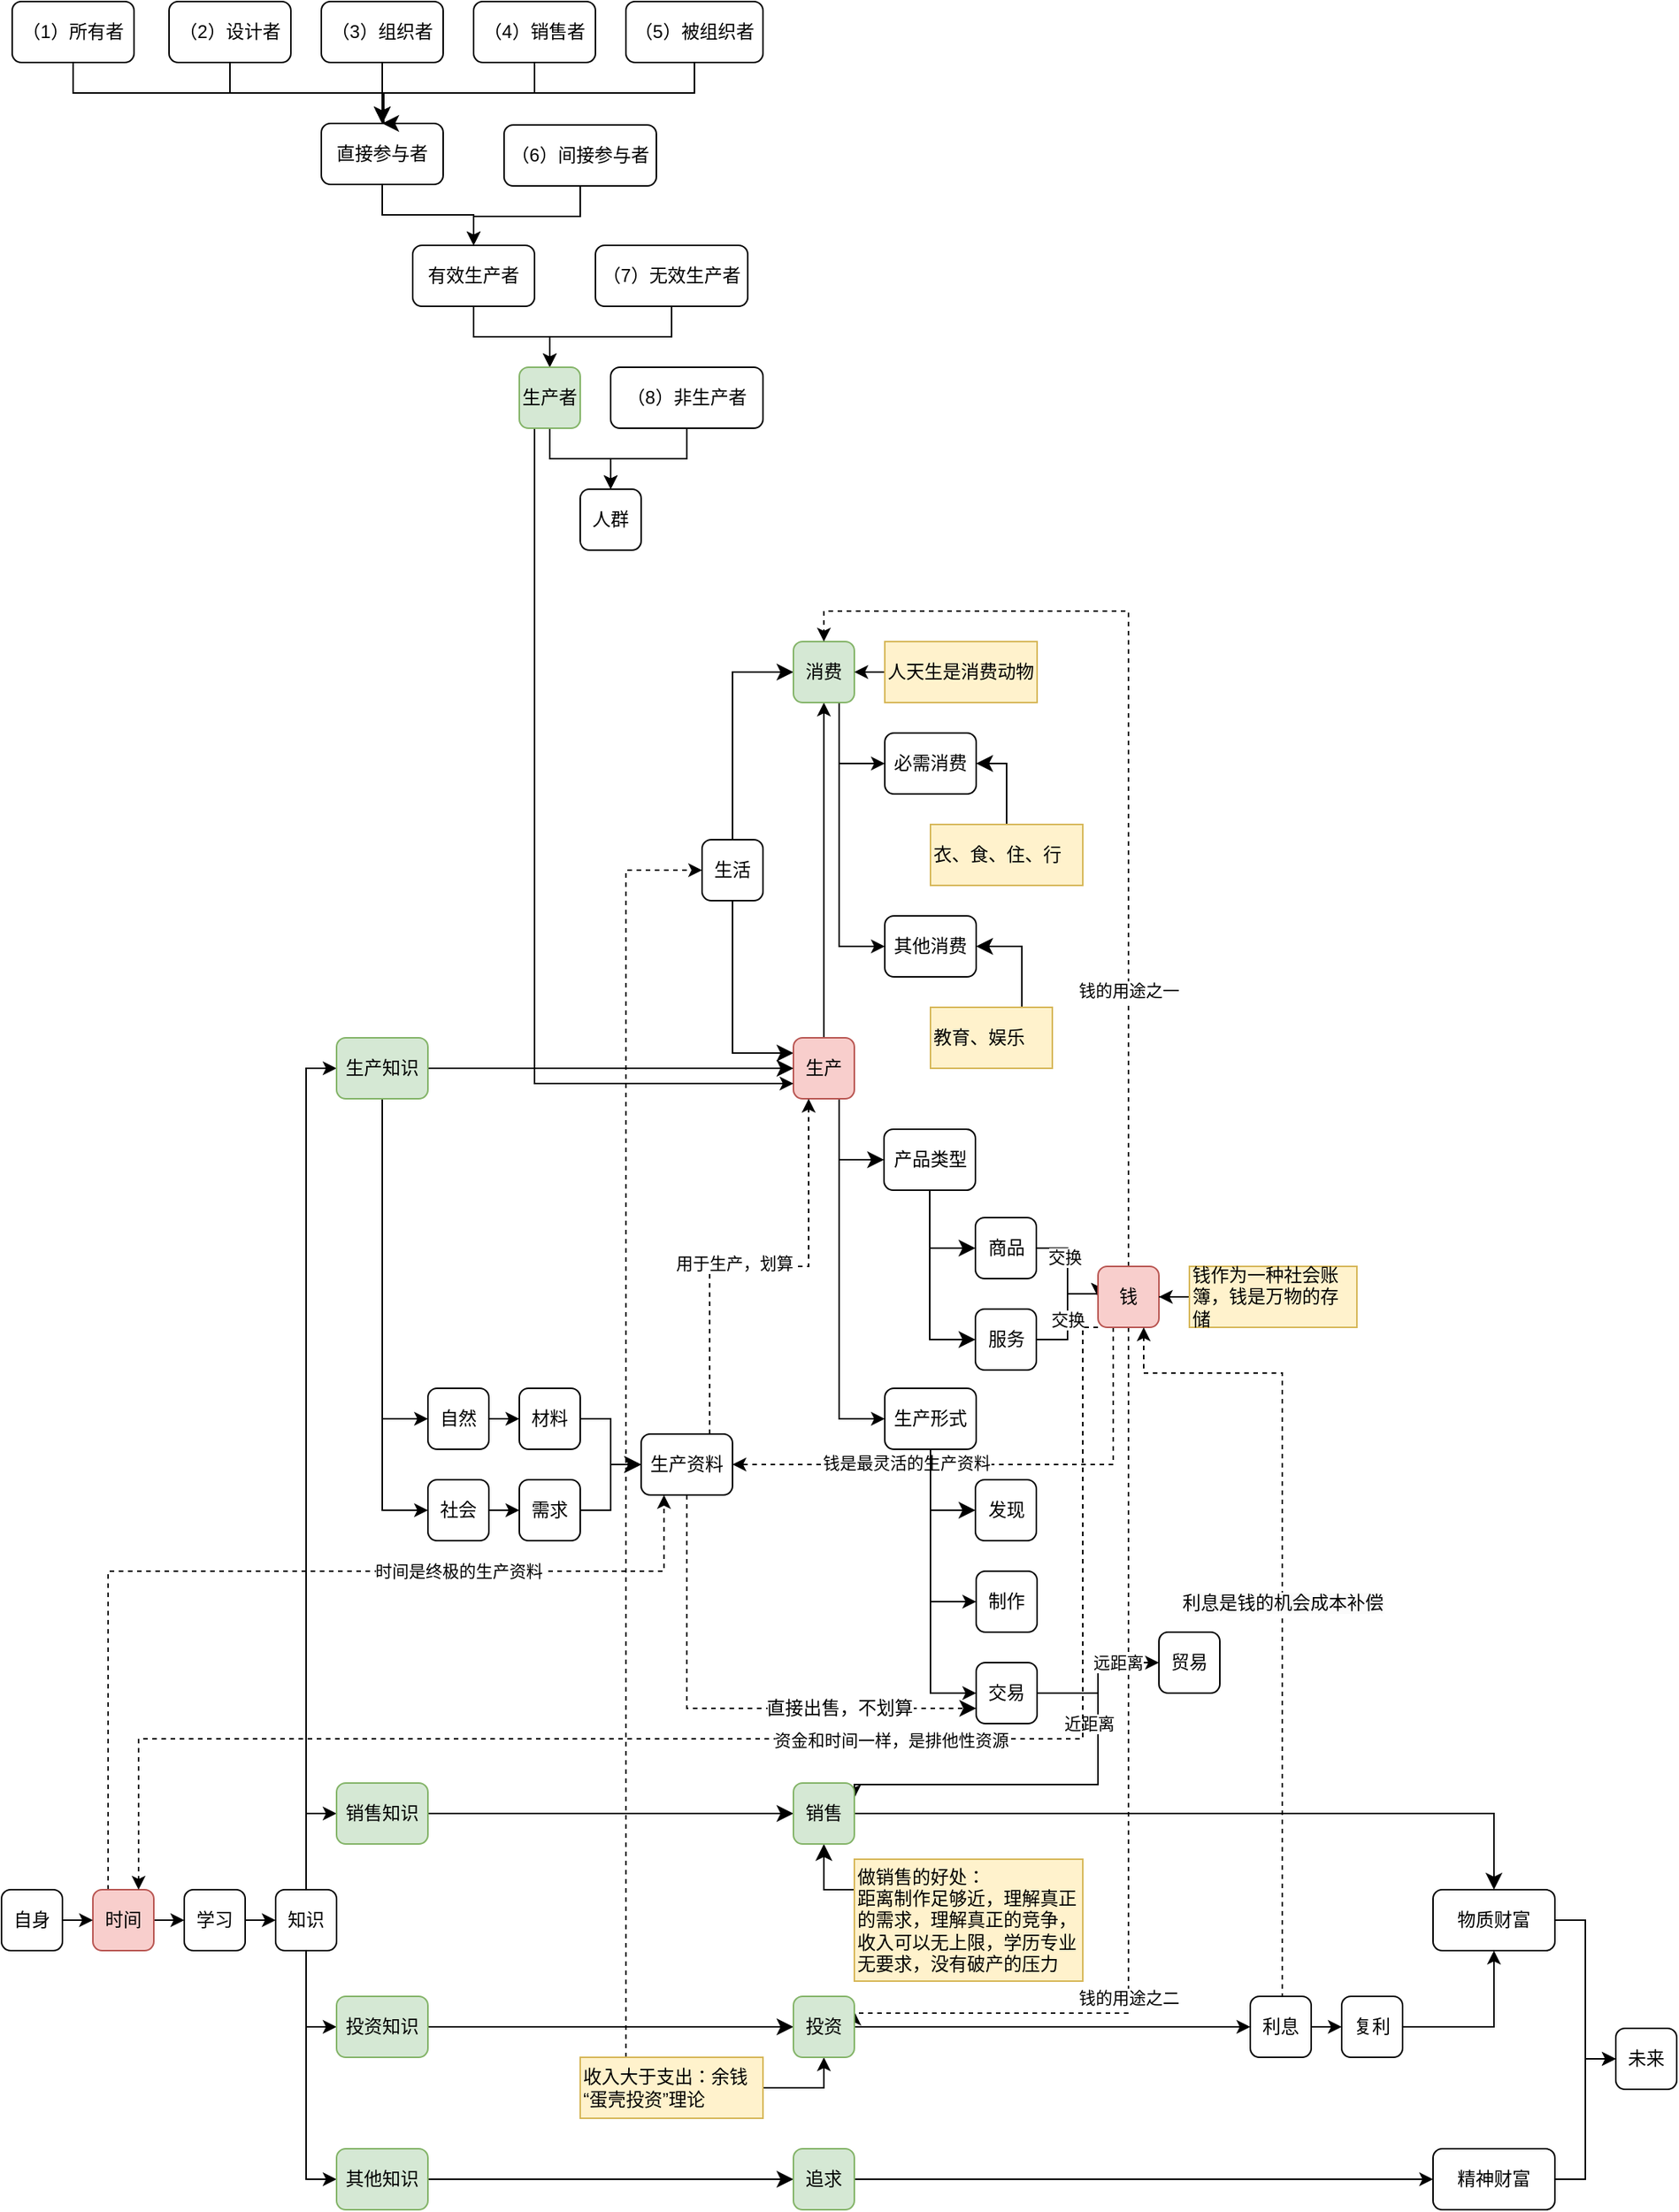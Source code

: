 <mxfile version="26.0.16">
  <diagram name="第 1 页" id="UYUwiCnkENyaOBLrZns0">
    <mxGraphModel dx="1877" dy="522" grid="1" gridSize="10" guides="1" tooltips="1" connect="1" arrows="1" fold="1" page="1" pageScale="1" pageWidth="827" pageHeight="1169" math="0" shadow="0">
      <root>
        <mxCell id="0" />
        <mxCell id="1" parent="0" />
        <mxCell id="PpHxgLbTUv7OijSuqruk-42" style="edgeStyle=orthogonalEdgeStyle;shape=connector;rounded=0;orthogonalLoop=1;jettySize=auto;html=1;exitX=0.5;exitY=1;exitDx=0;exitDy=0;entryX=0;entryY=0.25;entryDx=0;entryDy=0;strokeColor=default;align=center;verticalAlign=middle;fontFamily=Helvetica;fontSize=12;fontColor=default;labelBackgroundColor=default;startSize=8;endArrow=classic;endSize=8;" parent="1" source="H-W_XZ9JoSp4LIZaos0a-1" target="H-W_XZ9JoSp4LIZaos0a-2" edge="1">
          <mxGeometry relative="1" as="geometry">
            <Array as="points">
              <mxPoint y="700" />
            </Array>
          </mxGeometry>
        </mxCell>
        <mxCell id="PpHxgLbTUv7OijSuqruk-43" style="edgeStyle=orthogonalEdgeStyle;shape=connector;rounded=0;orthogonalLoop=1;jettySize=auto;html=1;exitX=0.5;exitY=0;exitDx=0;exitDy=0;entryX=0;entryY=0.5;entryDx=0;entryDy=0;strokeColor=default;align=center;verticalAlign=middle;fontFamily=Helvetica;fontSize=12;fontColor=default;labelBackgroundColor=default;startSize=8;endArrow=classic;endSize=8;" parent="1" source="H-W_XZ9JoSp4LIZaos0a-1" target="H-W_XZ9JoSp4LIZaos0a-3" edge="1">
          <mxGeometry relative="1" as="geometry" />
        </mxCell>
        <mxCell id="H-W_XZ9JoSp4LIZaos0a-1" value="生活" style="rounded=1;whiteSpace=wrap;html=1;" parent="1" vertex="1">
          <mxGeometry x="-20" y="560" width="40" height="40" as="geometry" />
        </mxCell>
        <mxCell id="H-W_XZ9JoSp4LIZaos0a-38" style="edgeStyle=orthogonalEdgeStyle;rounded=0;orthogonalLoop=1;jettySize=auto;html=1;exitX=0.5;exitY=0;exitDx=0;exitDy=0;entryX=0.5;entryY=1;entryDx=0;entryDy=0;" parent="1" source="H-W_XZ9JoSp4LIZaos0a-2" target="H-W_XZ9JoSp4LIZaos0a-3" edge="1">
          <mxGeometry relative="1" as="geometry" />
        </mxCell>
        <mxCell id="H-W_XZ9JoSp4LIZaos0a-167" style="edgeStyle=orthogonalEdgeStyle;rounded=0;orthogonalLoop=1;jettySize=auto;html=1;exitX=0.75;exitY=1;exitDx=0;exitDy=0;entryX=0;entryY=0.5;entryDx=0;entryDy=0;" parent="1" source="H-W_XZ9JoSp4LIZaos0a-2" target="H-W_XZ9JoSp4LIZaos0a-114" edge="1">
          <mxGeometry relative="1" as="geometry">
            <Array as="points">
              <mxPoint x="70" y="940" />
            </Array>
          </mxGeometry>
        </mxCell>
        <mxCell id="PpHxgLbTUv7OijSuqruk-34" style="edgeStyle=orthogonalEdgeStyle;shape=connector;rounded=0;orthogonalLoop=1;jettySize=auto;html=1;exitX=0.75;exitY=1;exitDx=0;exitDy=0;entryX=0;entryY=0.5;entryDx=0;entryDy=0;strokeColor=default;align=center;verticalAlign=middle;fontFamily=Helvetica;fontSize=12;fontColor=default;labelBackgroundColor=default;startSize=8;endArrow=classic;endSize=8;" parent="1" source="H-W_XZ9JoSp4LIZaos0a-2" target="PpHxgLbTUv7OijSuqruk-33" edge="1">
          <mxGeometry relative="1" as="geometry" />
        </mxCell>
        <mxCell id="H-W_XZ9JoSp4LIZaos0a-2" value="生产" style="rounded=1;whiteSpace=wrap;html=1;fillColor=#f8cecc;strokeColor=#b85450;" parent="1" vertex="1">
          <mxGeometry x="40" y="690" width="40" height="40" as="geometry" />
        </mxCell>
        <mxCell id="H-W_XZ9JoSp4LIZaos0a-8" style="edgeStyle=orthogonalEdgeStyle;rounded=0;orthogonalLoop=1;jettySize=auto;html=1;exitX=0.75;exitY=1;exitDx=0;exitDy=0;entryX=0;entryY=0.5;entryDx=0;entryDy=0;" parent="1" source="H-W_XZ9JoSp4LIZaos0a-3" target="H-W_XZ9JoSp4LIZaos0a-6" edge="1">
          <mxGeometry relative="1" as="geometry">
            <Array as="points">
              <mxPoint x="70" y="510" />
            </Array>
          </mxGeometry>
        </mxCell>
        <mxCell id="H-W_XZ9JoSp4LIZaos0a-9" style="edgeStyle=orthogonalEdgeStyle;rounded=0;orthogonalLoop=1;jettySize=auto;html=1;exitX=0.75;exitY=1;exitDx=0;exitDy=0;entryX=0;entryY=0.5;entryDx=0;entryDy=0;" parent="1" source="H-W_XZ9JoSp4LIZaos0a-3" target="H-W_XZ9JoSp4LIZaos0a-7" edge="1">
          <mxGeometry relative="1" as="geometry" />
        </mxCell>
        <mxCell id="H-W_XZ9JoSp4LIZaos0a-3" value="消费" style="rounded=1;whiteSpace=wrap;html=1;fillColor=#d5e8d4;strokeColor=#82b366;" parent="1" vertex="1">
          <mxGeometry x="40" y="430" width="40" height="40" as="geometry" />
        </mxCell>
        <mxCell id="H-W_XZ9JoSp4LIZaos0a-6" value="必需消费" style="rounded=1;whiteSpace=wrap;html=1;" parent="1" vertex="1">
          <mxGeometry x="100" y="490" width="60" height="40" as="geometry" />
        </mxCell>
        <mxCell id="H-W_XZ9JoSp4LIZaos0a-7" value="其他消费" style="rounded=1;whiteSpace=wrap;html=1;" parent="1" vertex="1">
          <mxGeometry x="100" y="610" width="60" height="40" as="geometry" />
        </mxCell>
        <mxCell id="H-W_XZ9JoSp4LIZaos0a-28" style="edgeStyle=orthogonalEdgeStyle;rounded=0;orthogonalLoop=1;jettySize=auto;html=1;exitX=1;exitY=0.5;exitDx=0;exitDy=0;entryX=0;entryY=0.5;entryDx=0;entryDy=0;" parent="1" source="H-W_XZ9JoSp4LIZaos0a-23" target="H-W_XZ9JoSp4LIZaos0a-27" edge="1">
          <mxGeometry relative="1" as="geometry">
            <Array as="points">
              <mxPoint x="220" y="828" />
              <mxPoint x="220" y="858" />
              <mxPoint x="240" y="858" />
            </Array>
          </mxGeometry>
        </mxCell>
        <mxCell id="H-W_XZ9JoSp4LIZaos0a-30" value="交换" style="edgeLabel;html=1;align=center;verticalAlign=middle;resizable=0;points=[];" parent="H-W_XZ9JoSp4LIZaos0a-28" vertex="1" connectable="0">
          <mxGeometry x="-0.275" y="-2" relative="1" as="geometry">
            <mxPoint as="offset" />
          </mxGeometry>
        </mxCell>
        <mxCell id="H-W_XZ9JoSp4LIZaos0a-23" value="商品" style="rounded=1;whiteSpace=wrap;html=1;" parent="1" vertex="1">
          <mxGeometry x="159.5" y="808" width="40" height="40" as="geometry" />
        </mxCell>
        <mxCell id="H-W_XZ9JoSp4LIZaos0a-29" style="edgeStyle=orthogonalEdgeStyle;rounded=0;orthogonalLoop=1;jettySize=auto;html=1;exitX=1;exitY=0.5;exitDx=0;exitDy=0;entryX=0;entryY=0.5;entryDx=0;entryDy=0;" parent="1" source="H-W_XZ9JoSp4LIZaos0a-24" target="H-W_XZ9JoSp4LIZaos0a-27" edge="1">
          <mxGeometry relative="1" as="geometry">
            <Array as="points">
              <mxPoint x="220" y="888" />
              <mxPoint x="220" y="858" />
              <mxPoint x="240" y="858" />
            </Array>
          </mxGeometry>
        </mxCell>
        <mxCell id="H-W_XZ9JoSp4LIZaos0a-31" value="交换" style="edgeLabel;html=1;align=center;verticalAlign=middle;resizable=0;points=[];" parent="H-W_XZ9JoSp4LIZaos0a-29" vertex="1" connectable="0">
          <mxGeometry x="-0.075" relative="1" as="geometry">
            <mxPoint as="offset" />
          </mxGeometry>
        </mxCell>
        <mxCell id="H-W_XZ9JoSp4LIZaos0a-24" value="服务" style="rounded=1;whiteSpace=wrap;html=1;" parent="1" vertex="1">
          <mxGeometry x="159.5" y="868" width="40" height="40" as="geometry" />
        </mxCell>
        <mxCell id="H-W_XZ9JoSp4LIZaos0a-48" style="edgeStyle=orthogonalEdgeStyle;rounded=0;orthogonalLoop=1;jettySize=auto;html=1;exitX=0.5;exitY=1;exitDx=0;exitDy=0;entryX=1;entryY=0.25;entryDx=0;entryDy=0;dashed=1;" parent="1" source="H-W_XZ9JoSp4LIZaos0a-27" target="tZkWlGHvT71c4OO1YjoT-12" edge="1">
          <mxGeometry relative="1" as="geometry">
            <mxPoint x="379.5" y="858" as="targetPoint" />
            <Array as="points">
              <mxPoint x="260" y="1330" />
            </Array>
          </mxGeometry>
        </mxCell>
        <mxCell id="H-W_XZ9JoSp4LIZaos0a-204" value="钱的用途之二" style="edgeLabel;html=1;align=center;verticalAlign=middle;resizable=0;points=[];" parent="H-W_XZ9JoSp4LIZaos0a-48" vertex="1" connectable="0">
          <mxGeometry x="-0.111" y="-1" relative="1" as="geometry">
            <mxPoint x="1" y="159" as="offset" />
          </mxGeometry>
        </mxCell>
        <mxCell id="H-W_XZ9JoSp4LIZaos0a-178" style="edgeStyle=orthogonalEdgeStyle;rounded=0;orthogonalLoop=1;jettySize=auto;html=1;exitX=0.5;exitY=0;exitDx=0;exitDy=0;dashed=1;" parent="1" source="H-W_XZ9JoSp4LIZaos0a-27" edge="1">
          <mxGeometry relative="1" as="geometry">
            <Array as="points">
              <mxPoint x="260" y="410" />
              <mxPoint x="60" y="410" />
            </Array>
            <mxPoint x="60" y="430" as="targetPoint" />
          </mxGeometry>
        </mxCell>
        <mxCell id="H-W_XZ9JoSp4LIZaos0a-203" value="钱的用途之一" style="edgeLabel;html=1;align=center;verticalAlign=middle;resizable=0;points=[];" parent="H-W_XZ9JoSp4LIZaos0a-178" vertex="1" connectable="0">
          <mxGeometry x="0.054" y="-1" relative="1" as="geometry">
            <mxPoint x="-1" y="161" as="offset" />
          </mxGeometry>
        </mxCell>
        <mxCell id="H-W_XZ9JoSp4LIZaos0a-184" style="edgeStyle=orthogonalEdgeStyle;rounded=0;orthogonalLoop=1;jettySize=auto;html=1;exitX=0.25;exitY=1;exitDx=0;exitDy=0;entryX=1;entryY=0.5;entryDx=0;entryDy=0;dashed=1;" parent="1" source="H-W_XZ9JoSp4LIZaos0a-27" target="H-W_XZ9JoSp4LIZaos0a-60" edge="1">
          <mxGeometry relative="1" as="geometry">
            <Array as="points">
              <mxPoint x="250" y="970" />
            </Array>
          </mxGeometry>
        </mxCell>
        <mxCell id="H-W_XZ9JoSp4LIZaos0a-185" value="钱是最灵活的生产资料" style="edgeLabel;html=1;align=center;verticalAlign=middle;resizable=0;points=[];" parent="H-W_XZ9JoSp4LIZaos0a-184" vertex="1" connectable="0">
          <mxGeometry x="-0.233" y="-1" relative="1" as="geometry">
            <mxPoint x="-96" as="offset" />
          </mxGeometry>
        </mxCell>
        <mxCell id="H-W_XZ9JoSp4LIZaos0a-27" value="钱" style="rounded=1;whiteSpace=wrap;html=1;fillColor=#f8cecc;strokeColor=#b85450;" parent="1" vertex="1">
          <mxGeometry x="240" y="840" width="40" height="40" as="geometry" />
        </mxCell>
        <mxCell id="tZkWlGHvT71c4OO1YjoT-21" style="edgeStyle=orthogonalEdgeStyle;rounded=0;orthogonalLoop=1;jettySize=auto;html=1;exitX=1;exitY=0.5;exitDx=0;exitDy=0;entryX=0;entryY=0.5;entryDx=0;entryDy=0;" parent="1" source="H-W_XZ9JoSp4LIZaos0a-32" target="H-W_XZ9JoSp4LIZaos0a-161" edge="1">
          <mxGeometry relative="1" as="geometry" />
        </mxCell>
        <mxCell id="H-W_XZ9JoSp4LIZaos0a-32" value="物质财富" style="rounded=1;whiteSpace=wrap;html=1;" parent="1" vertex="1">
          <mxGeometry x="460" y="1249" width="80" height="40" as="geometry" />
        </mxCell>
        <mxCell id="tZkWlGHvT71c4OO1YjoT-14" style="edgeStyle=orthogonalEdgeStyle;rounded=0;orthogonalLoop=1;jettySize=auto;html=1;exitX=1;exitY=0.5;exitDx=0;exitDy=0;entryX=0.5;entryY=1;entryDx=0;entryDy=0;" parent="1" source="H-W_XZ9JoSp4LIZaos0a-46" target="tZkWlGHvT71c4OO1YjoT-12" edge="1">
          <mxGeometry relative="1" as="geometry" />
        </mxCell>
        <mxCell id="tZkWlGHvT71c4OO1YjoT-15" style="edgeStyle=orthogonalEdgeStyle;rounded=0;orthogonalLoop=1;jettySize=auto;html=1;exitX=0.25;exitY=0;exitDx=0;exitDy=0;entryX=0;entryY=0.5;entryDx=0;entryDy=0;dashed=1;" parent="1" source="H-W_XZ9JoSp4LIZaos0a-46" target="H-W_XZ9JoSp4LIZaos0a-1" edge="1">
          <mxGeometry relative="1" as="geometry" />
        </mxCell>
        <mxCell id="H-W_XZ9JoSp4LIZaos0a-46" value="收入大于支出：余钱&lt;div&gt;“蛋壳投资”理论&lt;/div&gt;" style="text;html=1;align=left;verticalAlign=middle;whiteSpace=wrap;rounded=0;fillColor=#fff2cc;strokeColor=#d6b656;" parent="1" vertex="1">
          <mxGeometry x="-100" y="1359" width="120" height="40" as="geometry" />
        </mxCell>
        <mxCell id="PpHxgLbTUv7OijSuqruk-26" value="直接出售，不划算" style="edgeStyle=orthogonalEdgeStyle;shape=connector;rounded=0;orthogonalLoop=1;jettySize=auto;html=1;exitX=0.5;exitY=1;exitDx=0;exitDy=0;entryX=0;entryY=0.75;entryDx=0;entryDy=0;strokeColor=default;align=center;verticalAlign=middle;fontFamily=Helvetica;fontSize=12;fontColor=default;labelBackgroundColor=default;startSize=8;endArrow=classic;endSize=8;dashed=1;" parent="1" source="H-W_XZ9JoSp4LIZaos0a-60" target="H-W_XZ9JoSp4LIZaos0a-117" edge="1">
          <mxGeometry x="0.455" relative="1" as="geometry">
            <mxPoint y="1030" as="targetPoint" />
            <mxPoint as="offset" />
          </mxGeometry>
        </mxCell>
        <mxCell id="tZkWlGHvT71c4OO1YjoT-22" style="edgeStyle=orthogonalEdgeStyle;rounded=0;orthogonalLoop=1;jettySize=auto;html=1;exitX=0.75;exitY=0;exitDx=0;exitDy=0;entryX=0.25;entryY=1;entryDx=0;entryDy=0;dashed=1;" parent="1" source="H-W_XZ9JoSp4LIZaos0a-60" target="H-W_XZ9JoSp4LIZaos0a-2" edge="1">
          <mxGeometry relative="1" as="geometry" />
        </mxCell>
        <mxCell id="tZkWlGHvT71c4OO1YjoT-23" value="用于生产，划算" style="edgeLabel;html=1;align=center;verticalAlign=middle;resizable=0;points=[];" parent="tZkWlGHvT71c4OO1YjoT-22" vertex="1" connectable="0">
          <mxGeometry x="-0.121" y="2" relative="1" as="geometry">
            <mxPoint as="offset" />
          </mxGeometry>
        </mxCell>
        <mxCell id="H-W_XZ9JoSp4LIZaos0a-60" value="生产资料" style="rounded=1;whiteSpace=wrap;html=1;" parent="1" vertex="1">
          <mxGeometry x="-60" y="950" width="60" height="40" as="geometry" />
        </mxCell>
        <mxCell id="PpHxgLbTUv7OijSuqruk-22" style="edgeStyle=orthogonalEdgeStyle;shape=connector;rounded=0;orthogonalLoop=1;jettySize=auto;html=1;exitX=1;exitY=0.5;exitDx=0;exitDy=0;entryX=0;entryY=0.5;entryDx=0;entryDy=0;strokeColor=default;align=center;verticalAlign=middle;fontFamily=Helvetica;fontSize=12;fontColor=default;labelBackgroundColor=default;startSize=8;endArrow=classic;endSize=8;" parent="1" source="H-W_XZ9JoSp4LIZaos0a-62" target="H-W_XZ9JoSp4LIZaos0a-60" edge="1">
          <mxGeometry relative="1" as="geometry" />
        </mxCell>
        <mxCell id="H-W_XZ9JoSp4LIZaos0a-62" value="材料" style="rounded=1;whiteSpace=wrap;html=1;" parent="1" vertex="1">
          <mxGeometry x="-140" y="920" width="40" height="40" as="geometry" />
        </mxCell>
        <mxCell id="PpHxgLbTUv7OijSuqruk-23" style="edgeStyle=orthogonalEdgeStyle;shape=connector;rounded=0;orthogonalLoop=1;jettySize=auto;html=1;exitX=1;exitY=0.5;exitDx=0;exitDy=0;entryX=0;entryY=0.5;entryDx=0;entryDy=0;strokeColor=default;align=center;verticalAlign=middle;fontFamily=Helvetica;fontSize=12;fontColor=default;labelBackgroundColor=default;startSize=8;endArrow=classic;endSize=8;" parent="1" source="H-W_XZ9JoSp4LIZaos0a-63" target="H-W_XZ9JoSp4LIZaos0a-60" edge="1">
          <mxGeometry relative="1" as="geometry" />
        </mxCell>
        <mxCell id="H-W_XZ9JoSp4LIZaos0a-63" value="需求" style="rounded=1;whiteSpace=wrap;html=1;" parent="1" vertex="1">
          <mxGeometry x="-140" y="980" width="40" height="40" as="geometry" />
        </mxCell>
        <mxCell id="H-W_XZ9JoSp4LIZaos0a-88" style="edgeStyle=orthogonalEdgeStyle;rounded=0;orthogonalLoop=1;jettySize=auto;html=1;exitX=1;exitY=0.5;exitDx=0;exitDy=0;entryX=0;entryY=0.5;entryDx=0;entryDy=0;" parent="1" source="H-W_XZ9JoSp4LIZaos0a-66" target="H-W_XZ9JoSp4LIZaos0a-83" edge="1">
          <mxGeometry relative="1" as="geometry" />
        </mxCell>
        <mxCell id="H-W_XZ9JoSp4LIZaos0a-172" style="edgeStyle=orthogonalEdgeStyle;rounded=0;orthogonalLoop=1;jettySize=auto;html=1;exitX=0.25;exitY=0;exitDx=0;exitDy=0;entryX=0.25;entryY=1;entryDx=0;entryDy=0;dashed=1;" parent="1" source="H-W_XZ9JoSp4LIZaos0a-66" target="H-W_XZ9JoSp4LIZaos0a-60" edge="1">
          <mxGeometry relative="1" as="geometry">
            <Array as="points">
              <mxPoint x="-410" y="1040" />
              <mxPoint x="-45" y="1040" />
            </Array>
          </mxGeometry>
        </mxCell>
        <mxCell id="H-W_XZ9JoSp4LIZaos0a-173" value="时间是终极的生产资料" style="edgeLabel;html=1;align=center;verticalAlign=middle;resizable=0;points=[];" parent="H-W_XZ9JoSp4LIZaos0a-172" vertex="1" connectable="0">
          <mxGeometry x="-0.168" y="-1" relative="1" as="geometry">
            <mxPoint x="179" y="-1" as="offset" />
          </mxGeometry>
        </mxCell>
        <mxCell id="H-W_XZ9JoSp4LIZaos0a-66" value="时间" style="rounded=1;whiteSpace=wrap;html=1;fillColor=#f8cecc;strokeColor=#b85450;" parent="1" vertex="1">
          <mxGeometry x="-420" y="1249" width="40" height="40" as="geometry" />
        </mxCell>
        <mxCell id="H-W_XZ9JoSp4LIZaos0a-71" style="edgeStyle=orthogonalEdgeStyle;rounded=0;orthogonalLoop=1;jettySize=auto;html=1;exitX=1;exitY=0.5;exitDx=0;exitDy=0;entryX=0;entryY=0.5;entryDx=0;entryDy=0;" parent="1" source="H-W_XZ9JoSp4LIZaos0a-68" target="H-W_XZ9JoSp4LIZaos0a-62" edge="1">
          <mxGeometry relative="1" as="geometry" />
        </mxCell>
        <mxCell id="H-W_XZ9JoSp4LIZaos0a-68" value="自然" style="rounded=1;whiteSpace=wrap;html=1;" parent="1" vertex="1">
          <mxGeometry x="-200" y="920" width="40" height="40" as="geometry" />
        </mxCell>
        <mxCell id="H-W_XZ9JoSp4LIZaos0a-72" style="edgeStyle=orthogonalEdgeStyle;rounded=0;orthogonalLoop=1;jettySize=auto;html=1;exitX=1;exitY=0.5;exitDx=0;exitDy=0;entryX=0;entryY=0.5;entryDx=0;entryDy=0;" parent="1" source="H-W_XZ9JoSp4LIZaos0a-69" target="H-W_XZ9JoSp4LIZaos0a-63" edge="1">
          <mxGeometry relative="1" as="geometry" />
        </mxCell>
        <mxCell id="H-W_XZ9JoSp4LIZaos0a-69" value="社会" style="rounded=1;whiteSpace=wrap;html=1;" parent="1" vertex="1">
          <mxGeometry x="-200" y="980" width="40" height="40" as="geometry" />
        </mxCell>
        <mxCell id="H-W_XZ9JoSp4LIZaos0a-86" style="edgeStyle=orthogonalEdgeStyle;rounded=0;orthogonalLoop=1;jettySize=auto;html=1;exitX=1;exitY=0.5;exitDx=0;exitDy=0;entryX=0;entryY=0.5;entryDx=0;entryDy=0;" parent="1" source="H-W_XZ9JoSp4LIZaos0a-70" target="H-W_XZ9JoSp4LIZaos0a-66" edge="1">
          <mxGeometry relative="1" as="geometry" />
        </mxCell>
        <mxCell id="H-W_XZ9JoSp4LIZaos0a-70" value="自身" style="rounded=1;whiteSpace=wrap;html=1;" parent="1" vertex="1">
          <mxGeometry x="-480" y="1249" width="40" height="40" as="geometry" />
        </mxCell>
        <mxCell id="H-W_XZ9JoSp4LIZaos0a-144" style="edgeStyle=orthogonalEdgeStyle;rounded=0;orthogonalLoop=1;jettySize=auto;html=1;entryX=0;entryY=0.5;entryDx=0;entryDy=0;" parent="1" source="H-W_XZ9JoSp4LIZaos0a-74" target="H-W_XZ9JoSp4LIZaos0a-142" edge="1">
          <mxGeometry relative="1" as="geometry">
            <mxPoint x="-320" y="640" as="sourcePoint" />
          </mxGeometry>
        </mxCell>
        <mxCell id="H-W_XZ9JoSp4LIZaos0a-147" style="edgeStyle=orthogonalEdgeStyle;rounded=0;orthogonalLoop=1;jettySize=auto;html=1;exitX=0.5;exitY=1;exitDx=0;exitDy=0;entryX=0;entryY=0.5;entryDx=0;entryDy=0;" parent="1" source="H-W_XZ9JoSp4LIZaos0a-74" target="H-W_XZ9JoSp4LIZaos0a-143" edge="1">
          <mxGeometry relative="1" as="geometry">
            <mxPoint x="-360" y="909" as="sourcePoint" />
          </mxGeometry>
        </mxCell>
        <mxCell id="H-W_XZ9JoSp4LIZaos0a-153" style="edgeStyle=orthogonalEdgeStyle;rounded=0;orthogonalLoop=1;jettySize=auto;html=1;exitX=0.5;exitY=0;exitDx=0;exitDy=0;entryX=0;entryY=0.5;entryDx=0;entryDy=0;" parent="1" source="H-W_XZ9JoSp4LIZaos0a-74" target="H-W_XZ9JoSp4LIZaos0a-152" edge="1">
          <mxGeometry relative="1" as="geometry">
            <mxPoint x="-360" y="909" as="sourcePoint" />
          </mxGeometry>
        </mxCell>
        <mxCell id="tZkWlGHvT71c4OO1YjoT-13" style="edgeStyle=orthogonalEdgeStyle;rounded=0;orthogonalLoop=1;jettySize=auto;html=1;exitX=0.5;exitY=1;exitDx=0;exitDy=0;entryX=0;entryY=0.5;entryDx=0;entryDy=0;" parent="1" source="H-W_XZ9JoSp4LIZaos0a-74" target="tZkWlGHvT71c4OO1YjoT-9" edge="1">
          <mxGeometry relative="1" as="geometry" />
        </mxCell>
        <mxCell id="H-W_XZ9JoSp4LIZaos0a-74" value="知识" style="rounded=1;whiteSpace=wrap;html=1;" parent="1" vertex="1">
          <mxGeometry x="-300" y="1249" width="40" height="40" as="geometry" />
        </mxCell>
        <mxCell id="H-W_XZ9JoSp4LIZaos0a-87" style="edgeStyle=orthogonalEdgeStyle;rounded=0;orthogonalLoop=1;jettySize=auto;html=1;exitX=1;exitY=0.5;exitDx=0;exitDy=0;" parent="1" source="H-W_XZ9JoSp4LIZaos0a-83" edge="1">
          <mxGeometry relative="1" as="geometry">
            <mxPoint x="-300" y="1269" as="targetPoint" />
          </mxGeometry>
        </mxCell>
        <mxCell id="H-W_XZ9JoSp4LIZaos0a-83" value="学习" style="rounded=1;whiteSpace=wrap;html=1;" parent="1" vertex="1">
          <mxGeometry x="-360" y="1249" width="40" height="40" as="geometry" />
        </mxCell>
        <mxCell id="PpHxgLbTUv7OijSuqruk-5" style="edgeStyle=orthogonalEdgeStyle;rounded=0;orthogonalLoop=1;jettySize=auto;html=1;exitX=0.5;exitY=1;exitDx=0;exitDy=0;entryX=0.5;entryY=0;entryDx=0;entryDy=0;fontSize=12;startSize=8;endSize=8;" parent="1" source="H-W_XZ9JoSp4LIZaos0a-89" target="H-W_XZ9JoSp4LIZaos0a-92" edge="1">
          <mxGeometry relative="1" as="geometry" />
        </mxCell>
        <mxCell id="H-W_XZ9JoSp4LIZaos0a-89" value="（2）设计者" style="rounded=1;whiteSpace=wrap;html=1;" parent="1" vertex="1">
          <mxGeometry x="-370" y="10" width="80" height="40" as="geometry" />
        </mxCell>
        <mxCell id="H-W_XZ9JoSp4LIZaos0a-110" style="edgeStyle=orthogonalEdgeStyle;rounded=0;orthogonalLoop=1;jettySize=auto;html=1;exitX=0.5;exitY=1;exitDx=0;exitDy=0;entryX=0.5;entryY=0;entryDx=0;entryDy=0;" parent="1" source="H-W_XZ9JoSp4LIZaos0a-90" target="H-W_XZ9JoSp4LIZaos0a-92" edge="1">
          <mxGeometry relative="1" as="geometry" />
        </mxCell>
        <mxCell id="H-W_XZ9JoSp4LIZaos0a-90" value="（3）组织者" style="rounded=1;whiteSpace=wrap;html=1;" parent="1" vertex="1">
          <mxGeometry x="-270" y="10" width="80" height="40" as="geometry" />
        </mxCell>
        <mxCell id="H-W_XZ9JoSp4LIZaos0a-107" style="edgeStyle=orthogonalEdgeStyle;rounded=0;orthogonalLoop=1;jettySize=auto;html=1;exitX=0.5;exitY=1;exitDx=0;exitDy=0;entryX=0.5;entryY=0;entryDx=0;entryDy=0;" parent="1" source="H-W_XZ9JoSp4LIZaos0a-91" target="H-W_XZ9JoSp4LIZaos0a-97" edge="1">
          <mxGeometry relative="1" as="geometry" />
        </mxCell>
        <mxCell id="H-W_XZ9JoSp4LIZaos0a-91" value="（6）间接参与者" style="rounded=1;whiteSpace=wrap;html=1;" parent="1" vertex="1">
          <mxGeometry x="-150" y="91" width="100" height="40" as="geometry" />
        </mxCell>
        <mxCell id="H-W_XZ9JoSp4LIZaos0a-106" style="edgeStyle=orthogonalEdgeStyle;rounded=0;orthogonalLoop=1;jettySize=auto;html=1;exitX=0.5;exitY=1;exitDx=0;exitDy=0;entryX=0.5;entryY=0;entryDx=0;entryDy=0;" parent="1" source="H-W_XZ9JoSp4LIZaos0a-92" target="H-W_XZ9JoSp4LIZaos0a-97" edge="1">
          <mxGeometry relative="1" as="geometry" />
        </mxCell>
        <mxCell id="H-W_XZ9JoSp4LIZaos0a-92" value="直接参与者" style="rounded=1;whiteSpace=wrap;html=1;" parent="1" vertex="1">
          <mxGeometry x="-270" y="90" width="80" height="40" as="geometry" />
        </mxCell>
        <mxCell id="PpHxgLbTUv7OijSuqruk-7" style="edgeStyle=orthogonalEdgeStyle;shape=connector;rounded=0;orthogonalLoop=1;jettySize=auto;html=1;exitX=0.5;exitY=1;exitDx=0;exitDy=0;strokeColor=default;align=center;verticalAlign=middle;fontFamily=Helvetica;fontSize=12;fontColor=default;labelBackgroundColor=default;startSize=8;endArrow=classic;endSize=8;" parent="1" source="H-W_XZ9JoSp4LIZaos0a-93" edge="1">
          <mxGeometry relative="1" as="geometry">
            <mxPoint x="-230" y="90" as="targetPoint" />
            <Array as="points">
              <mxPoint x="-25" y="70" />
              <mxPoint x="-229" y="70" />
            </Array>
          </mxGeometry>
        </mxCell>
        <mxCell id="H-W_XZ9JoSp4LIZaos0a-93" value="（5）被组织者" style="rounded=1;whiteSpace=wrap;html=1;" parent="1" vertex="1">
          <mxGeometry x="-70" y="10" width="90" height="40" as="geometry" />
        </mxCell>
        <mxCell id="H-W_XZ9JoSp4LIZaos0a-108" style="edgeStyle=orthogonalEdgeStyle;rounded=0;orthogonalLoop=1;jettySize=auto;html=1;exitX=0.5;exitY=1;exitDx=0;exitDy=0;entryX=0.5;entryY=0;entryDx=0;entryDy=0;" parent="1" source="H-W_XZ9JoSp4LIZaos0a-94" target="H-W_XZ9JoSp4LIZaos0a-92" edge="1">
          <mxGeometry relative="1" as="geometry" />
        </mxCell>
        <mxCell id="H-W_XZ9JoSp4LIZaos0a-94" value="（1）所有者" style="rounded=1;whiteSpace=wrap;html=1;" parent="1" vertex="1">
          <mxGeometry x="-473" y="10" width="80" height="40" as="geometry" />
        </mxCell>
        <mxCell id="PpHxgLbTUv7OijSuqruk-19" style="edgeStyle=orthogonalEdgeStyle;shape=connector;rounded=0;orthogonalLoop=1;jettySize=auto;html=1;exitX=0.5;exitY=1;exitDx=0;exitDy=0;entryX=0.5;entryY=0;entryDx=0;entryDy=0;strokeColor=default;align=center;verticalAlign=middle;fontFamily=Helvetica;fontSize=12;fontColor=default;labelBackgroundColor=default;startSize=8;endArrow=classic;endSize=8;" parent="1" source="H-W_XZ9JoSp4LIZaos0a-95" target="H-W_XZ9JoSp4LIZaos0a-92" edge="1">
          <mxGeometry relative="1" as="geometry" />
        </mxCell>
        <mxCell id="H-W_XZ9JoSp4LIZaos0a-95" value="（4）销售者" style="rounded=1;whiteSpace=wrap;html=1;" parent="1" vertex="1">
          <mxGeometry x="-170" y="10" width="80" height="40" as="geometry" />
        </mxCell>
        <mxCell id="H-W_XZ9JoSp4LIZaos0a-105" style="edgeStyle=orthogonalEdgeStyle;rounded=0;orthogonalLoop=1;jettySize=auto;html=1;exitX=0.5;exitY=1;exitDx=0;exitDy=0;entryX=0.5;entryY=0;entryDx=0;entryDy=0;" parent="1" source="H-W_XZ9JoSp4LIZaos0a-97" target="H-W_XZ9JoSp4LIZaos0a-101" edge="1">
          <mxGeometry relative="1" as="geometry" />
        </mxCell>
        <mxCell id="H-W_XZ9JoSp4LIZaos0a-97" value="有效生产者" style="rounded=1;whiteSpace=wrap;html=1;" parent="1" vertex="1">
          <mxGeometry x="-210" y="170" width="80" height="40" as="geometry" />
        </mxCell>
        <mxCell id="H-W_XZ9JoSp4LIZaos0a-104" style="edgeStyle=orthogonalEdgeStyle;rounded=0;orthogonalLoop=1;jettySize=auto;html=1;exitX=0.5;exitY=1;exitDx=0;exitDy=0;entryX=0.5;entryY=0;entryDx=0;entryDy=0;" parent="1" source="H-W_XZ9JoSp4LIZaos0a-98" target="H-W_XZ9JoSp4LIZaos0a-101" edge="1">
          <mxGeometry relative="1" as="geometry" />
        </mxCell>
        <mxCell id="H-W_XZ9JoSp4LIZaos0a-98" value="（7）无效生产者" style="rounded=1;whiteSpace=wrap;html=1;" parent="1" vertex="1">
          <mxGeometry x="-90" y="170" width="100" height="40" as="geometry" />
        </mxCell>
        <mxCell id="H-W_XZ9JoSp4LIZaos0a-103" style="edgeStyle=orthogonalEdgeStyle;rounded=0;orthogonalLoop=1;jettySize=auto;html=1;exitX=0.5;exitY=1;exitDx=0;exitDy=0;entryX=0.5;entryY=0;entryDx=0;entryDy=0;" parent="1" source="H-W_XZ9JoSp4LIZaos0a-99" target="H-W_XZ9JoSp4LIZaos0a-100" edge="1">
          <mxGeometry relative="1" as="geometry" />
        </mxCell>
        <mxCell id="H-W_XZ9JoSp4LIZaos0a-99" value="（8）非生产者" style="rounded=1;whiteSpace=wrap;html=1;" parent="1" vertex="1">
          <mxGeometry x="-80" y="250" width="100" height="40" as="geometry" />
        </mxCell>
        <mxCell id="H-W_XZ9JoSp4LIZaos0a-100" value="人群" style="rounded=1;whiteSpace=wrap;html=1;" parent="1" vertex="1">
          <mxGeometry x="-100" y="330" width="40" height="40" as="geometry" />
        </mxCell>
        <mxCell id="H-W_XZ9JoSp4LIZaos0a-102" style="edgeStyle=orthogonalEdgeStyle;rounded=0;orthogonalLoop=1;jettySize=auto;html=1;exitX=0.5;exitY=1;exitDx=0;exitDy=0;entryX=0.5;entryY=0;entryDx=0;entryDy=0;" parent="1" source="H-W_XZ9JoSp4LIZaos0a-101" target="H-W_XZ9JoSp4LIZaos0a-100" edge="1">
          <mxGeometry relative="1" as="geometry" />
        </mxCell>
        <mxCell id="H-W_XZ9JoSp4LIZaos0a-113" style="edgeStyle=orthogonalEdgeStyle;rounded=0;orthogonalLoop=1;jettySize=auto;html=1;exitX=0.25;exitY=1;exitDx=0;exitDy=0;entryX=0;entryY=0.75;entryDx=0;entryDy=0;" parent="1" source="H-W_XZ9JoSp4LIZaos0a-101" target="H-W_XZ9JoSp4LIZaos0a-2" edge="1">
          <mxGeometry relative="1" as="geometry">
            <Array as="points">
              <mxPoint x="-130" y="720" />
            </Array>
          </mxGeometry>
        </mxCell>
        <mxCell id="H-W_XZ9JoSp4LIZaos0a-101" value="生产者" style="rounded=1;whiteSpace=wrap;html=1;fillColor=#d5e8d4;strokeColor=#82b366;" parent="1" vertex="1">
          <mxGeometry x="-140" y="250" width="40" height="40" as="geometry" />
        </mxCell>
        <mxCell id="PpHxgLbTUv7OijSuqruk-37" style="edgeStyle=orthogonalEdgeStyle;shape=connector;rounded=0;orthogonalLoop=1;jettySize=auto;html=1;exitX=0.5;exitY=1;exitDx=0;exitDy=0;entryX=0;entryY=0.5;entryDx=0;entryDy=0;strokeColor=default;align=center;verticalAlign=middle;fontFamily=Helvetica;fontSize=12;fontColor=default;labelBackgroundColor=default;startSize=8;endArrow=classic;endSize=8;" parent="1" source="H-W_XZ9JoSp4LIZaos0a-114" target="H-W_XZ9JoSp4LIZaos0a-115" edge="1">
          <mxGeometry relative="1" as="geometry" />
        </mxCell>
        <mxCell id="H-W_XZ9JoSp4LIZaos0a-114" value="生产形式" style="rounded=1;whiteSpace=wrap;html=1;" parent="1" vertex="1">
          <mxGeometry x="100" y="920" width="60" height="40" as="geometry" />
        </mxCell>
        <mxCell id="H-W_XZ9JoSp4LIZaos0a-154" style="edgeStyle=orthogonalEdgeStyle;rounded=0;orthogonalLoop=1;jettySize=auto;html=1;entryX=0;entryY=0.5;entryDx=0;entryDy=0;" parent="1" source="H-W_XZ9JoSp4LIZaos0a-114" target="H-W_XZ9JoSp4LIZaos0a-116" edge="1">
          <mxGeometry relative="1" as="geometry" />
        </mxCell>
        <mxCell id="H-W_XZ9JoSp4LIZaos0a-115" value="发现" style="rounded=1;whiteSpace=wrap;html=1;" parent="1" vertex="1">
          <mxGeometry x="159.5" y="980" width="40" height="40" as="geometry" />
        </mxCell>
        <mxCell id="H-W_XZ9JoSp4LIZaos0a-155" style="edgeStyle=orthogonalEdgeStyle;rounded=0;orthogonalLoop=1;jettySize=auto;html=1;exitX=0.5;exitY=1;exitDx=0;exitDy=0;entryX=0;entryY=0.5;entryDx=0;entryDy=0;" parent="1" source="H-W_XZ9JoSp4LIZaos0a-114" target="H-W_XZ9JoSp4LIZaos0a-117" edge="1">
          <mxGeometry relative="1" as="geometry" />
        </mxCell>
        <mxCell id="H-W_XZ9JoSp4LIZaos0a-116" value="制作" style="rounded=1;whiteSpace=wrap;html=1;" parent="1" vertex="1">
          <mxGeometry x="160" y="1040" width="40" height="40" as="geometry" />
        </mxCell>
        <mxCell id="H-W_XZ9JoSp4LIZaos0a-120" style="edgeStyle=orthogonalEdgeStyle;rounded=0;orthogonalLoop=1;jettySize=auto;html=1;exitX=1;exitY=0.5;exitDx=0;exitDy=0;entryX=1;entryY=0.25;entryDx=0;entryDy=0;" parent="1" source="H-W_XZ9JoSp4LIZaos0a-117" target="PpHxgLbTUv7OijSuqruk-29" edge="1">
          <mxGeometry relative="1" as="geometry">
            <Array as="points">
              <mxPoint x="240" y="1120" />
              <mxPoint x="240" y="1180" />
            </Array>
            <mxPoint x="420" y="750" as="targetPoint" />
          </mxGeometry>
        </mxCell>
        <mxCell id="H-W_XZ9JoSp4LIZaos0a-126" value="近距离" style="edgeLabel;html=1;align=center;verticalAlign=middle;resizable=0;points=[];" parent="H-W_XZ9JoSp4LIZaos0a-120" vertex="1" connectable="0">
          <mxGeometry x="0.461" y="-3" relative="1" as="geometry">
            <mxPoint x="90" y="-37" as="offset" />
          </mxGeometry>
        </mxCell>
        <mxCell id="H-W_XZ9JoSp4LIZaos0a-121" style="edgeStyle=orthogonalEdgeStyle;rounded=0;orthogonalLoop=1;jettySize=auto;html=1;exitX=1;exitY=0.5;exitDx=0;exitDy=0;entryX=0;entryY=0.5;entryDx=0;entryDy=0;" parent="1" source="H-W_XZ9JoSp4LIZaos0a-117" target="H-W_XZ9JoSp4LIZaos0a-119" edge="1">
          <mxGeometry relative="1" as="geometry" />
        </mxCell>
        <mxCell id="H-W_XZ9JoSp4LIZaos0a-127" value="远距离" style="edgeLabel;html=1;align=center;verticalAlign=middle;resizable=0;points=[];" parent="H-W_XZ9JoSp4LIZaos0a-121" vertex="1" connectable="0">
          <mxGeometry x="0.427" y="1" relative="1" as="geometry">
            <mxPoint x="1" y="1" as="offset" />
          </mxGeometry>
        </mxCell>
        <mxCell id="H-W_XZ9JoSp4LIZaos0a-117" value="交易" style="rounded=1;whiteSpace=wrap;html=1;" parent="1" vertex="1">
          <mxGeometry x="160" y="1100" width="40" height="40" as="geometry" />
        </mxCell>
        <mxCell id="PpHxgLbTUv7OijSuqruk-31" style="edgeStyle=orthogonalEdgeStyle;shape=connector;rounded=0;orthogonalLoop=1;jettySize=auto;html=1;exitX=0;exitY=0.25;exitDx=0;exitDy=0;strokeColor=default;align=center;verticalAlign=middle;fontFamily=Helvetica;fontSize=12;fontColor=default;labelBackgroundColor=default;startSize=8;endArrow=classic;endSize=8;" parent="1" source="H-W_XZ9JoSp4LIZaos0a-128" target="PpHxgLbTUv7OijSuqruk-29" edge="1">
          <mxGeometry relative="1" as="geometry" />
        </mxCell>
        <mxCell id="H-W_XZ9JoSp4LIZaos0a-128" value="做销售的好处：&lt;div&gt;距离制作足够近，&lt;span style=&quot;background-color: transparent; color: light-dark(rgb(0, 0, 0), rgb(255, 255, 255));&quot;&gt;理解真正的需求，&lt;/span&gt;&lt;span style=&quot;background-color: transparent; color: light-dark(rgb(0, 0, 0), rgb(255, 255, 255));&quot;&gt;理解真正的竞争，&lt;/span&gt;&lt;span style=&quot;background-color: transparent; color: light-dark(rgb(0, 0, 0), rgb(255, 255, 255));&quot;&gt;收入可以无上限，&lt;/span&gt;&lt;span style=&quot;background-color: transparent; color: light-dark(rgb(0, 0, 0), rgb(255, 255, 255));&quot;&gt;学历专业无要求，&lt;/span&gt;&lt;span style=&quot;background-color: transparent; color: light-dark(rgb(0, 0, 0), rgb(255, 255, 255));&quot;&gt;没有破产的压力&lt;/span&gt;&lt;/div&gt;" style="text;html=1;align=left;verticalAlign=middle;whiteSpace=wrap;rounded=0;fillColor=#fff2cc;strokeColor=#d6b656;" parent="1" vertex="1">
          <mxGeometry x="80" y="1229" width="150" height="80" as="geometry" />
        </mxCell>
        <mxCell id="H-W_XZ9JoSp4LIZaos0a-145" style="edgeStyle=orthogonalEdgeStyle;rounded=0;orthogonalLoop=1;jettySize=auto;html=1;exitX=0.5;exitY=1;exitDx=0;exitDy=0;entryX=0;entryY=0.5;entryDx=0;entryDy=0;" parent="1" source="H-W_XZ9JoSp4LIZaos0a-142" target="H-W_XZ9JoSp4LIZaos0a-68" edge="1">
          <mxGeometry relative="1" as="geometry" />
        </mxCell>
        <mxCell id="H-W_XZ9JoSp4LIZaos0a-146" style="edgeStyle=orthogonalEdgeStyle;rounded=0;orthogonalLoop=1;jettySize=auto;html=1;exitX=0.5;exitY=1;exitDx=0;exitDy=0;entryX=0;entryY=0.5;entryDx=0;entryDy=0;" parent="1" source="H-W_XZ9JoSp4LIZaos0a-142" target="H-W_XZ9JoSp4LIZaos0a-69" edge="1">
          <mxGeometry relative="1" as="geometry" />
        </mxCell>
        <mxCell id="PpHxgLbTUv7OijSuqruk-28" style="edgeStyle=orthogonalEdgeStyle;shape=connector;rounded=0;orthogonalLoop=1;jettySize=auto;html=1;exitX=1;exitY=0.5;exitDx=0;exitDy=0;strokeColor=default;align=center;verticalAlign=middle;fontFamily=Helvetica;fontSize=12;fontColor=default;labelBackgroundColor=default;startSize=8;endArrow=classic;endSize=8;" parent="1" source="H-W_XZ9JoSp4LIZaos0a-142" target="H-W_XZ9JoSp4LIZaos0a-2" edge="1">
          <mxGeometry relative="1" as="geometry" />
        </mxCell>
        <mxCell id="H-W_XZ9JoSp4LIZaos0a-142" value="生产知识" style="rounded=1;whiteSpace=wrap;html=1;fillColor=#d5e8d4;strokeColor=#82b366;" parent="1" vertex="1">
          <mxGeometry x="-260" y="690" width="60" height="40" as="geometry" />
        </mxCell>
        <mxCell id="PpHxgLbTUv7OijSuqruk-41" style="edgeStyle=orthogonalEdgeStyle;shape=connector;rounded=0;orthogonalLoop=1;jettySize=auto;html=1;exitX=1;exitY=0.5;exitDx=0;exitDy=0;entryX=0;entryY=0.5;entryDx=0;entryDy=0;strokeColor=default;align=center;verticalAlign=middle;fontFamily=Helvetica;fontSize=12;fontColor=default;labelBackgroundColor=default;startSize=8;endArrow=classic;endSize=8;" parent="1" source="H-W_XZ9JoSp4LIZaos0a-143" target="H-W_XZ9JoSp4LIZaos0a-149" edge="1">
          <mxGeometry relative="1" as="geometry" />
        </mxCell>
        <mxCell id="H-W_XZ9JoSp4LIZaos0a-143" value="其他知识" style="rounded=1;whiteSpace=wrap;html=1;fillColor=#d5e8d4;strokeColor=#82b366;" parent="1" vertex="1">
          <mxGeometry x="-260" y="1419" width="60" height="40" as="geometry" />
        </mxCell>
        <mxCell id="tZkWlGHvT71c4OO1YjoT-20" style="edgeStyle=orthogonalEdgeStyle;rounded=0;orthogonalLoop=1;jettySize=auto;html=1;exitX=1;exitY=0.5;exitDx=0;exitDy=0;entryX=0;entryY=0.5;entryDx=0;entryDy=0;" parent="1" source="H-W_XZ9JoSp4LIZaos0a-148" target="H-W_XZ9JoSp4LIZaos0a-161" edge="1">
          <mxGeometry relative="1" as="geometry" />
        </mxCell>
        <mxCell id="H-W_XZ9JoSp4LIZaos0a-148" value="精神财富" style="rounded=1;whiteSpace=wrap;html=1;" parent="1" vertex="1">
          <mxGeometry x="460" y="1419" width="80" height="40" as="geometry" />
        </mxCell>
        <mxCell id="H-W_XZ9JoSp4LIZaos0a-151" style="edgeStyle=orthogonalEdgeStyle;rounded=0;orthogonalLoop=1;jettySize=auto;html=1;exitX=1;exitY=0.5;exitDx=0;exitDy=0;entryX=0;entryY=0.5;entryDx=0;entryDy=0;" parent="1" source="H-W_XZ9JoSp4LIZaos0a-149" target="H-W_XZ9JoSp4LIZaos0a-148" edge="1">
          <mxGeometry relative="1" as="geometry" />
        </mxCell>
        <mxCell id="H-W_XZ9JoSp4LIZaos0a-149" value="追求" style="rounded=1;whiteSpace=wrap;html=1;fillColor=#d5e8d4;strokeColor=#82b366;" parent="1" vertex="1">
          <mxGeometry x="40" y="1419" width="40" height="40" as="geometry" />
        </mxCell>
        <mxCell id="PpHxgLbTUv7OijSuqruk-30" style="edgeStyle=orthogonalEdgeStyle;shape=connector;rounded=0;orthogonalLoop=1;jettySize=auto;html=1;exitX=1;exitY=0.5;exitDx=0;exitDy=0;strokeColor=default;align=center;verticalAlign=middle;fontFamily=Helvetica;fontSize=12;fontColor=default;labelBackgroundColor=default;startSize=8;endArrow=classic;endSize=8;" parent="1" source="H-W_XZ9JoSp4LIZaos0a-152" target="PpHxgLbTUv7OijSuqruk-29" edge="1">
          <mxGeometry relative="1" as="geometry" />
        </mxCell>
        <mxCell id="H-W_XZ9JoSp4LIZaos0a-152" value="销售知识" style="rounded=1;whiteSpace=wrap;html=1;fillColor=#d5e8d4;strokeColor=#82b366;" parent="1" vertex="1">
          <mxGeometry x="-260" y="1179" width="60" height="40" as="geometry" />
        </mxCell>
        <mxCell id="H-W_XZ9JoSp4LIZaos0a-161" value="未来" style="rounded=1;whiteSpace=wrap;html=1;" parent="1" vertex="1">
          <mxGeometry x="580" y="1340" width="40" height="40" as="geometry" />
        </mxCell>
        <mxCell id="tZkWlGHvT71c4OO1YjoT-18" style="edgeStyle=orthogonalEdgeStyle;rounded=0;orthogonalLoop=1;jettySize=auto;html=1;exitX=0;exitY=0.5;exitDx=0;exitDy=0;" parent="1" source="H-W_XZ9JoSp4LIZaos0a-175" target="H-W_XZ9JoSp4LIZaos0a-27" edge="1">
          <mxGeometry relative="1" as="geometry" />
        </mxCell>
        <mxCell id="H-W_XZ9JoSp4LIZaos0a-175" value="钱作为一种社会账簿，&lt;span style=&quot;&quot;&gt;钱是万物的存储&lt;/span&gt;" style="text;html=1;align=left;verticalAlign=middle;whiteSpace=wrap;rounded=0;fillColor=#fff2cc;strokeColor=#d6b656;" parent="1" vertex="1">
          <mxGeometry x="300" y="840" width="110" height="40" as="geometry" />
        </mxCell>
        <mxCell id="H-W_XZ9JoSp4LIZaos0a-192" style="edgeStyle=orthogonalEdgeStyle;rounded=0;orthogonalLoop=1;jettySize=auto;html=1;exitX=0;exitY=1;exitDx=0;exitDy=0;entryX=0.75;entryY=0;entryDx=0;entryDy=0;dashed=1;" parent="1" source="H-W_XZ9JoSp4LIZaos0a-27" target="H-W_XZ9JoSp4LIZaos0a-66" edge="1">
          <mxGeometry relative="1" as="geometry">
            <Array as="points">
              <mxPoint x="230" y="880" />
              <mxPoint x="230" y="1150" />
              <mxPoint x="-390" y="1150" />
            </Array>
            <mxPoint x="429.5" y="938" as="sourcePoint" />
          </mxGeometry>
        </mxCell>
        <mxCell id="H-W_XZ9JoSp4LIZaos0a-193" value="资金和时间一样，是排他性资源" style="edgeLabel;html=1;align=center;verticalAlign=middle;resizable=0;points=[];" parent="H-W_XZ9JoSp4LIZaos0a-192" vertex="1" connectable="0">
          <mxGeometry x="-0.19" y="1" relative="1" as="geometry">
            <mxPoint x="-2" as="offset" />
          </mxGeometry>
        </mxCell>
        <mxCell id="H-W_XZ9JoSp4LIZaos0a-198" style="edgeStyle=orthogonalEdgeStyle;rounded=0;orthogonalLoop=1;jettySize=auto;html=1;exitX=1;exitY=0.5;exitDx=0;exitDy=0;entryX=0;entryY=0.5;entryDx=0;entryDy=0;" parent="1" source="tZkWlGHvT71c4OO1YjoT-12" target="H-W_XZ9JoSp4LIZaos0a-189" edge="1">
          <mxGeometry relative="1" as="geometry">
            <mxPoint x="320" y="1343" as="sourcePoint" />
          </mxGeometry>
        </mxCell>
        <mxCell id="H-W_XZ9JoSp4LIZaos0a-199" style="edgeStyle=orthogonalEdgeStyle;rounded=0;orthogonalLoop=1;jettySize=auto;html=1;exitX=1;exitY=0.5;exitDx=0;exitDy=0;entryX=0;entryY=0.5;entryDx=0;entryDy=0;" parent="1" source="H-W_XZ9JoSp4LIZaos0a-189" target="H-W_XZ9JoSp4LIZaos0a-194" edge="1">
          <mxGeometry relative="1" as="geometry" />
        </mxCell>
        <mxCell id="tZkWlGHvT71c4OO1YjoT-7" value="&lt;span style=&quot;font-size: 12px; text-align: left; text-wrap-mode: wrap; background-color: rgb(251, 251, 251);&quot;&gt;利息是钱的机会成本补偿&lt;/span&gt;" style="edgeStyle=orthogonalEdgeStyle;rounded=0;orthogonalLoop=1;jettySize=auto;html=1;exitX=0.5;exitY=0;exitDx=0;exitDy=0;entryX=0.75;entryY=1;entryDx=0;entryDy=0;dashed=1;" parent="1" source="H-W_XZ9JoSp4LIZaos0a-189" target="H-W_XZ9JoSp4LIZaos0a-27" edge="1">
          <mxGeometry x="-0.024" relative="1" as="geometry">
            <Array as="points">
              <mxPoint x="361" y="910" />
              <mxPoint x="270" y="910" />
            </Array>
            <mxPoint as="offset" />
          </mxGeometry>
        </mxCell>
        <mxCell id="H-W_XZ9JoSp4LIZaos0a-189" value="利息" style="rounded=1;whiteSpace=wrap;html=1;" parent="1" vertex="1">
          <mxGeometry x="340" y="1319" width="40" height="40" as="geometry" />
        </mxCell>
        <mxCell id="tZkWlGHvT71c4OO1YjoT-19" style="edgeStyle=orthogonalEdgeStyle;rounded=0;orthogonalLoop=1;jettySize=auto;html=1;exitX=1;exitY=0.5;exitDx=0;exitDy=0;" parent="1" source="H-W_XZ9JoSp4LIZaos0a-194" target="H-W_XZ9JoSp4LIZaos0a-32" edge="1">
          <mxGeometry relative="1" as="geometry" />
        </mxCell>
        <mxCell id="H-W_XZ9JoSp4LIZaos0a-194" value="复利" style="rounded=1;whiteSpace=wrap;html=1;" parent="1" vertex="1">
          <mxGeometry x="400" y="1319" width="40" height="40" as="geometry" />
        </mxCell>
        <mxCell id="PpHxgLbTUv7OijSuqruk-45" style="edgeStyle=orthogonalEdgeStyle;shape=connector;rounded=0;orthogonalLoop=1;jettySize=auto;html=1;exitX=0.5;exitY=0;exitDx=0;exitDy=0;strokeColor=default;align=center;verticalAlign=middle;fontFamily=Helvetica;fontSize=12;fontColor=default;labelBackgroundColor=default;startSize=8;endArrow=classic;endSize=8;entryX=1;entryY=0.5;entryDx=0;entryDy=0;" parent="1" source="PpHxgLbTUv7OijSuqruk-11" target="H-W_XZ9JoSp4LIZaos0a-6" edge="1">
          <mxGeometry relative="1" as="geometry" />
        </mxCell>
        <mxCell id="PpHxgLbTUv7OijSuqruk-11" value="衣、食、住、行" style="text;html=1;align=left;verticalAlign=middle;whiteSpace=wrap;rounded=0;fillColor=#fff2cc;strokeColor=#d6b656;" parent="1" vertex="1">
          <mxGeometry x="130" y="550" width="100" height="40" as="geometry" />
        </mxCell>
        <mxCell id="PpHxgLbTUv7OijSuqruk-15" style="edgeStyle=orthogonalEdgeStyle;shape=connector;rounded=0;orthogonalLoop=1;jettySize=auto;html=1;exitX=0.75;exitY=0;exitDx=0;exitDy=0;strokeColor=default;align=center;verticalAlign=middle;fontFamily=Helvetica;fontSize=12;fontColor=default;labelBackgroundColor=default;startSize=8;endArrow=classic;endSize=8;entryX=1;entryY=0.5;entryDx=0;entryDy=0;" parent="1" source="PpHxgLbTUv7OijSuqruk-13" target="H-W_XZ9JoSp4LIZaos0a-7" edge="1">
          <mxGeometry relative="1" as="geometry" />
        </mxCell>
        <mxCell id="PpHxgLbTUv7OijSuqruk-13" value="&lt;span style=&quot;text-align: center;&quot;&gt;教育、&lt;/span&gt;&lt;span style=&quot;text-align: center;&quot;&gt;娱乐&lt;/span&gt;" style="text;html=1;align=left;verticalAlign=middle;whiteSpace=wrap;rounded=0;fillColor=#fff2cc;strokeColor=#d6b656;" parent="1" vertex="1">
          <mxGeometry x="130" y="670" width="80" height="40" as="geometry" />
        </mxCell>
        <mxCell id="PpHxgLbTUv7OijSuqruk-32" style="edgeStyle=orthogonalEdgeStyle;shape=connector;rounded=0;orthogonalLoop=1;jettySize=auto;html=1;exitX=1;exitY=0.5;exitDx=0;exitDy=0;strokeColor=default;align=center;verticalAlign=middle;fontFamily=Helvetica;fontSize=12;fontColor=default;labelBackgroundColor=default;startSize=8;endArrow=classic;endSize=8;" parent="1" source="PpHxgLbTUv7OijSuqruk-29" target="H-W_XZ9JoSp4LIZaos0a-32" edge="1">
          <mxGeometry relative="1" as="geometry" />
        </mxCell>
        <mxCell id="PpHxgLbTUv7OijSuqruk-29" value="销售" style="rounded=1;whiteSpace=wrap;html=1;fillColor=#d5e8d4;strokeColor=#82b366;" parent="1" vertex="1">
          <mxGeometry x="40" y="1179" width="40" height="40" as="geometry" />
        </mxCell>
        <mxCell id="PpHxgLbTUv7OijSuqruk-35" style="edgeStyle=orthogonalEdgeStyle;shape=connector;rounded=0;orthogonalLoop=1;jettySize=auto;html=1;exitX=0.5;exitY=1;exitDx=0;exitDy=0;entryX=0;entryY=0.5;entryDx=0;entryDy=0;strokeColor=default;align=center;verticalAlign=middle;fontFamily=Helvetica;fontSize=12;fontColor=default;labelBackgroundColor=default;startSize=8;endArrow=classic;endSize=8;" parent="1" source="PpHxgLbTUv7OijSuqruk-33" target="H-W_XZ9JoSp4LIZaos0a-23" edge="1">
          <mxGeometry relative="1" as="geometry" />
        </mxCell>
        <mxCell id="PpHxgLbTUv7OijSuqruk-36" style="edgeStyle=orthogonalEdgeStyle;shape=connector;rounded=0;orthogonalLoop=1;jettySize=auto;html=1;exitX=0.5;exitY=1;exitDx=0;exitDy=0;entryX=0;entryY=0.5;entryDx=0;entryDy=0;strokeColor=default;align=center;verticalAlign=middle;fontFamily=Helvetica;fontSize=12;fontColor=default;labelBackgroundColor=default;startSize=8;endArrow=classic;endSize=8;" parent="1" source="PpHxgLbTUv7OijSuqruk-33" target="H-W_XZ9JoSp4LIZaos0a-24" edge="1">
          <mxGeometry relative="1" as="geometry" />
        </mxCell>
        <mxCell id="PpHxgLbTUv7OijSuqruk-33" value="产品类型" style="rounded=1;whiteSpace=wrap;html=1;" parent="1" vertex="1">
          <mxGeometry x="99.5" y="750" width="60" height="40" as="geometry" />
        </mxCell>
        <mxCell id="H-W_XZ9JoSp4LIZaos0a-119" value="贸易" style="rounded=1;whiteSpace=wrap;html=1;" parent="1" vertex="1">
          <mxGeometry x="280" y="1080" width="40" height="40" as="geometry" />
        </mxCell>
        <mxCell id="tZkWlGHvT71c4OO1YjoT-2" style="edgeStyle=orthogonalEdgeStyle;rounded=0;orthogonalLoop=1;jettySize=auto;html=1;exitX=0;exitY=0.5;exitDx=0;exitDy=0;entryX=1;entryY=0.5;entryDx=0;entryDy=0;" parent="1" source="tZkWlGHvT71c4OO1YjoT-1" target="H-W_XZ9JoSp4LIZaos0a-3" edge="1">
          <mxGeometry relative="1" as="geometry" />
        </mxCell>
        <mxCell id="tZkWlGHvT71c4OO1YjoT-1" value="人天生是消费动物" style="text;html=1;align=left;verticalAlign=middle;whiteSpace=wrap;rounded=0;fillColor=#fff2cc;strokeColor=#d6b656;" parent="1" vertex="1">
          <mxGeometry x="100" y="430" width="100" height="40" as="geometry" />
        </mxCell>
        <mxCell id="tZkWlGHvT71c4OO1YjoT-8" style="edgeStyle=orthogonalEdgeStyle;shape=connector;rounded=0;orthogonalLoop=1;jettySize=auto;html=1;exitX=1;exitY=0.5;exitDx=0;exitDy=0;entryX=0;entryY=0.5;entryDx=0;entryDy=0;strokeColor=default;align=center;verticalAlign=middle;fontFamily=Helvetica;fontSize=12;fontColor=default;labelBackgroundColor=default;startSize=8;endArrow=classic;endSize=8;" parent="1" source="tZkWlGHvT71c4OO1YjoT-9" target="tZkWlGHvT71c4OO1YjoT-12" edge="1">
          <mxGeometry relative="1" as="geometry" />
        </mxCell>
        <mxCell id="tZkWlGHvT71c4OO1YjoT-9" value="投资知识" style="rounded=1;whiteSpace=wrap;html=1;fillColor=#d5e8d4;strokeColor=#82b366;" parent="1" vertex="1">
          <mxGeometry x="-260" y="1319" width="60" height="40" as="geometry" />
        </mxCell>
        <mxCell id="tZkWlGHvT71c4OO1YjoT-12" value="投资" style="rounded=1;whiteSpace=wrap;html=1;fillColor=#d5e8d4;strokeColor=#82b366;" parent="1" vertex="1">
          <mxGeometry x="40" y="1319" width="40" height="40" as="geometry" />
        </mxCell>
      </root>
    </mxGraphModel>
  </diagram>
</mxfile>
